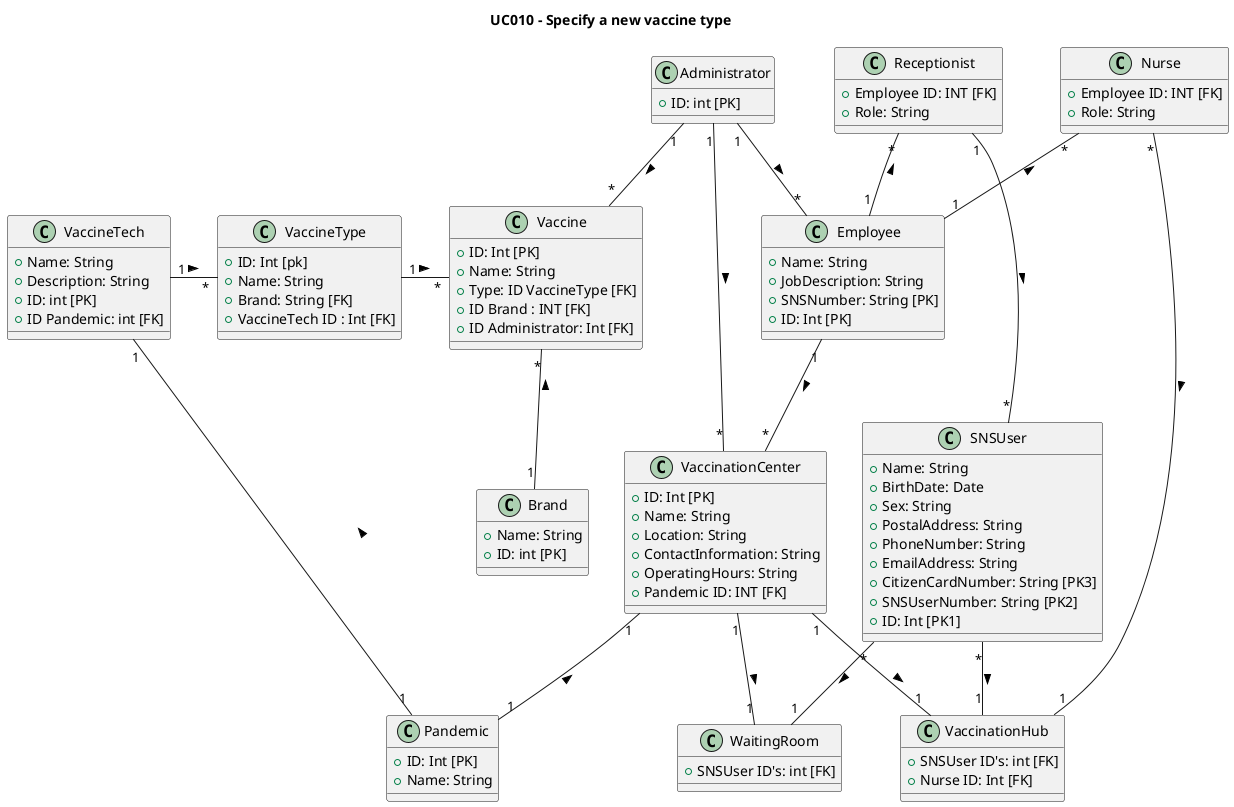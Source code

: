 @startuml
title UC010 - Specify a new vaccine type




class VaccineTech{
    +Name: String
    +Description: String
    +ID: int [PK]
    +ID Pandemic: int [FK]

}

class Brand {
    +Name: String
    +ID: int [PK]
}

class Administrator {
    +ID: int [PK]
}

class Vaccine {
    +ID: Int [PK]
    +Name: String
    +Type: ID VaccineType [FK]
    +ID Brand : INT [FK]
    +ID Administrator: Int [FK]
}

class VaccineType {
     +ID: Int [pk]
     +Name: String
     +Brand: String [FK]
     +VaccineTech ID : Int [FK]
}

class VaccinationCenter {
    +ID: Int [PK]
    +Name: String
    +Location: String
    +ContactInformation: String
    +OperatingHours: String
    +Pandemic ID: INT [FK]
}

class Pandemic {
    +ID: Int [PK]
    +Name: String
}

class Employee {
    +Name: String
    +JobDescription: String
    +SNSNumber: String [PK]
    +ID: Int [PK]
}

class Receptionist {
    +Employee ID: INT [FK]
    +Role: String
}

class SNSUser {
    +Name: String
    +BirthDate: Date
    +Sex: String
    +PostalAddress: String
    +PhoneNumber: String
    +EmailAddress: String
    +CitizenCardNumber: String [PK3]
    +SNSUserNumber: String [PK2]
    +ID: Int [PK1]
}

class WaitingRoom{
    +SNSUser ID's: int [FK]
}

class VaccinationHub{
    +SNSUser ID's: int [FK]
    +Nurse ID: Int [FK]
}

class Nurse{
     +Employee ID: INT [FK]
     +Role: String
}

' Relationships
VaccinationCenter "1" -- "1" VaccinationHub: >
VaccinationCenter "1" -- "1" WaitingRoom: >
Nurse "*" -- "1" VaccinationHub :  >
Nurse "*" -- "1" Employee :  <
SNSUser "*" -- "1" VaccinationHub :  >
SNSUser "*" -- "1" WaitingRoom :  >
Receptionist "*" -- "1" Employee :  <
Receptionist "1" -- "*" SNSUser :  >
Administrator "1" -- "  *" Employee : >
Employee "1" -- "*" VaccinationCenter :  >
Administrator "1" -- "*" VaccinationCenter :  >
VaccineTech "1" -- "1" Pandemic :  <
VaccinationCenter "1" -- "1" Pandemic :  <
Administrator "1" -- "*" Vaccine :  >
Vaccine "*" -- "1" Brand :  <
VaccineTech "1   "-"    *" VaccineType : >
VaccineType "1   "-"    *"Vaccine : >

@enduml